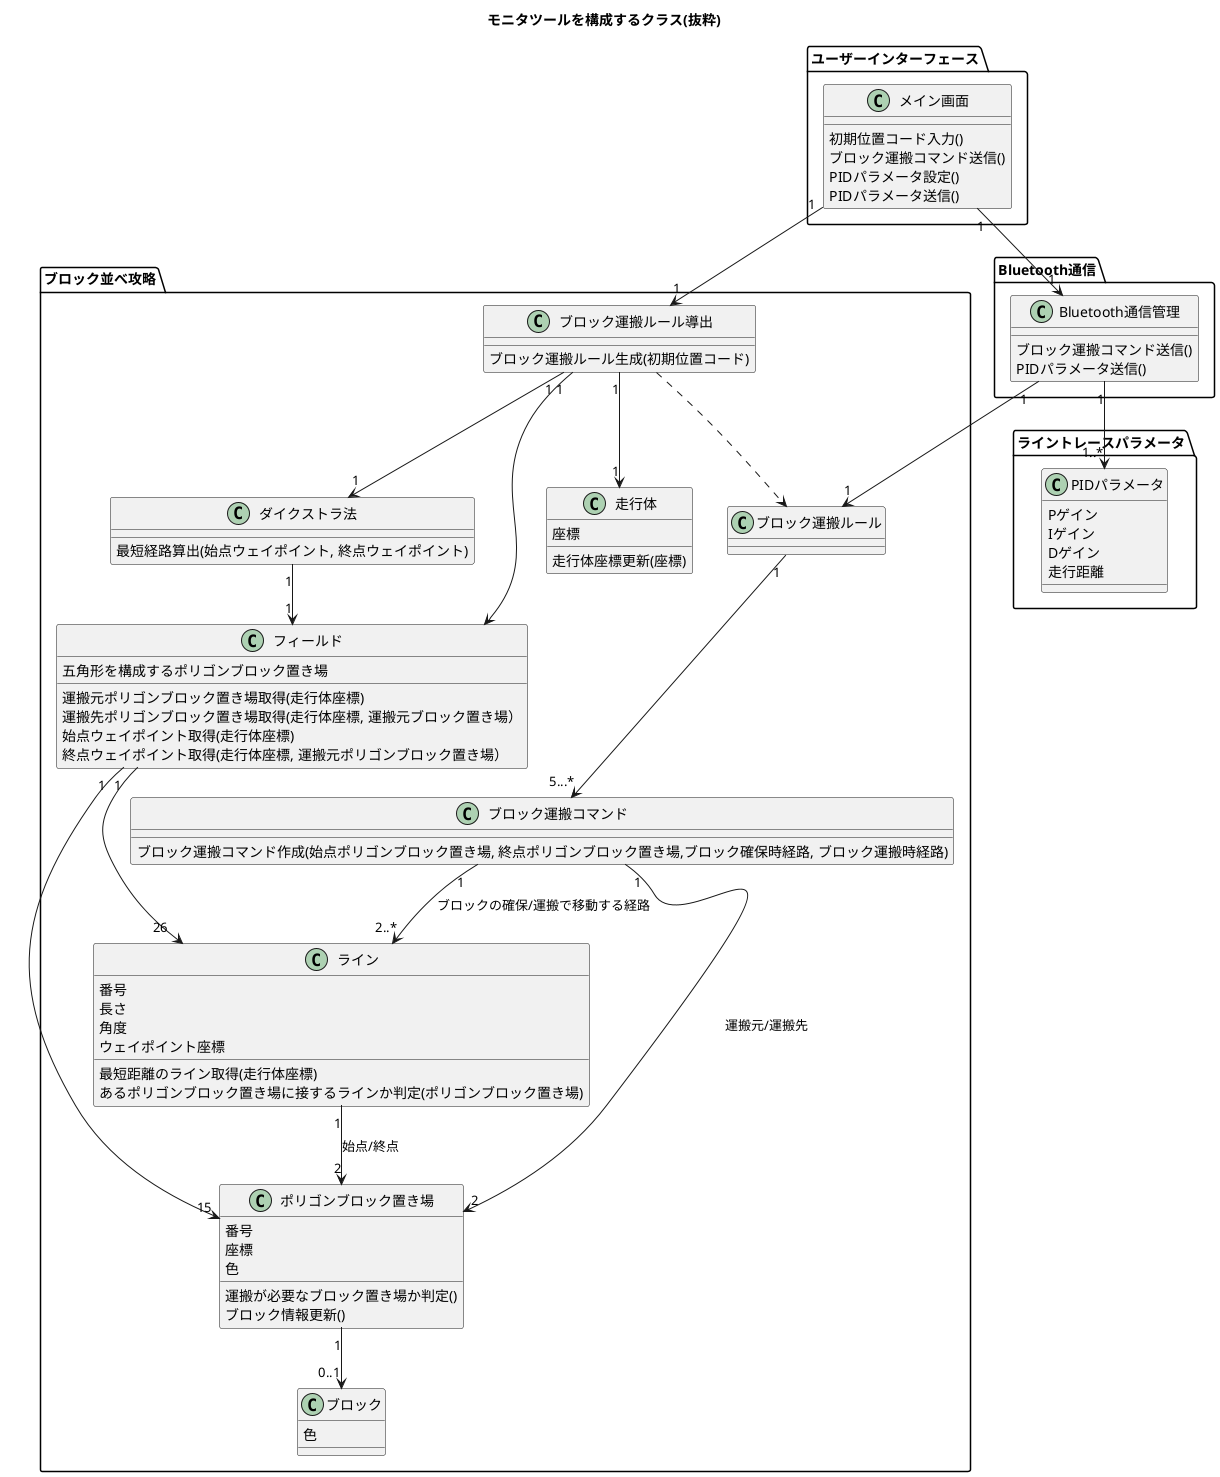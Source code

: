 @startuml

title モニタツールを構成するクラス(抜粋)

 
package ブロック並べ攻略{
	class フィールド {
		五角形を構成するポリゴンブロック置き場
		運搬元ポリゴンブロック置き場取得(走行体座標)
		運搬先ポリゴンブロック置き場取得(走行体座標, 運搬元ブロック置き場）
		始点ウェイポイント取得(走行体座標)
		終点ウェイポイント取得(走行体座標, 運搬元ポリゴンブロック置き場）
	}

    class ブロック運搬ルール導出{
        ブロック運搬ルール生成(初期位置コード)
    }

    class ブロック運搬コマンド{
	ブロック運搬コマンド作成(始点ポリゴンブロック置き場, 終点ポリゴンブロック置き場,ブロック確保時経路, ブロック運搬時経路)
    }

    ブロック運搬コマンド "1"-->"2..*" ライン : ブロックの確保/運搬で移動する経路
    ブロック運搬コマンド "1"-->"2" ポリゴンブロック置き場 : 運搬元/運搬先

    class ポリゴンブロック置き場{
        番号
        座標
        色
		運搬が必要なブロック置き場か判定()
		ブロック情報更新()
	}
    
    class ブロック {
        色
    }

    ポリゴンブロック置き場 "1" --> "0..1" ブロック

    class ブロック運搬ルール {

    }

    ブロック運搬ルール導出 ..> ブロック運搬ルール
    ブロック運搬ルール "1" --> "5...*" ブロック運搬コマンド

    ブロック運搬ルール導出 "1" --> フィールド
    フィールド  "1" -->"26" ライン
    フィールド "1" --> "15" ポリゴンブロック置き場
 
    class ライン{
        番号
        長さ
        角度
        ウェイポイント座標
		最短距離のライン取得(走行体座標)
		あるポリゴンブロック置き場に接するラインか判定(ポリゴンブロック置き場)
    }

    ライン "1" --> "2" ポリゴンブロック置き場 : 始点/終点 
    class ダイクストラ法{
        最短経路算出(始点ウェイポイント, 終点ウェイポイント)
    }
    
    ダイクストラ法 "1" ->  "1" フィールド
  
    class 走行体 {
        座標
        走行体座標更新(座標)
    }

    ブロック運搬ルール導出 "1" --> "1" 走行体
    ブロック運搬ルール導出 "1" --> "1" ダイクストラ法

}

package Bluetooth通信{
    class Bluetooth通信管理{
        ブロック運搬コマンド送信()
        PIDパラメータ送信()
    }
}

package ライントレースパラメータ {
    class PIDパラメータ {
        Pゲイン
        Iゲイン
        Dゲイン
        走行距離
    }
}

Bluetooth通信管理 "1" --> "1..*" PIDパラメータ
Bluetooth通信管理 "1"--> "1" ブロック運搬ルール

package ユーザーインターフェース{
    class メイン画面{
        初期位置コード入力()
        ブロック運搬コマンド送信()
        PIDパラメータ設定()
        PIDパラメータ送信()

    }
}


メイン画面 "1" --> "1" Bluetooth通信管理
メイン画面 "1" --> "1" ブロック運搬ルール導出


@enduml